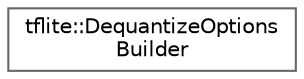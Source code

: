 digraph "Graphical Class Hierarchy"
{
 // LATEX_PDF_SIZE
  bgcolor="transparent";
  edge [fontname=Helvetica,fontsize=10,labelfontname=Helvetica,labelfontsize=10];
  node [fontname=Helvetica,fontsize=10,shape=box,height=0.2,width=0.4];
  rankdir="LR";
  Node0 [id="Node000000",label="tflite::DequantizeOptions\lBuilder",height=0.2,width=0.4,color="grey40", fillcolor="white", style="filled",URL="$structtflite_1_1_dequantize_options_builder.html",tooltip=" "];
}

